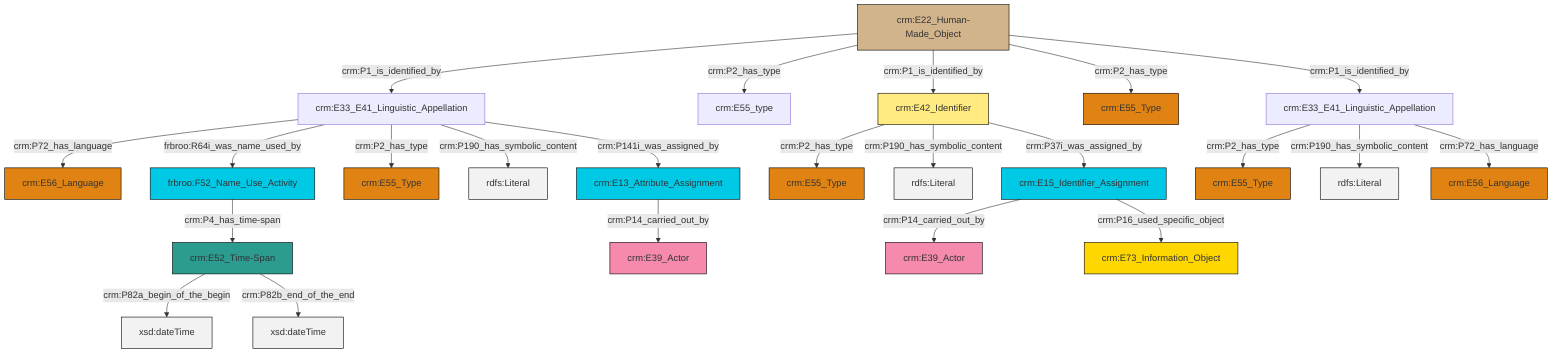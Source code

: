 graph TD
classDef Literal fill:#f2f2f2,stroke:#000000;
classDef CRM_Entity fill:#FFFFFF,stroke:#000000;
classDef Temporal_Entity fill:#00C9E6, stroke:#000000;
classDef Type fill:#E18312, stroke:#000000;
classDef Time-Span fill:#2C9C91, stroke:#000000;
classDef Appellation fill:#FFEB7F, stroke:#000000;
classDef Place fill:#008836, stroke:#000000;
classDef Persistent_Item fill:#B266B2, stroke:#000000;
classDef Conceptual_Object fill:#FFD700, stroke:#000000;
classDef Physical_Thing fill:#D2B48C, stroke:#000000;
classDef Actor fill:#f58aad, stroke:#000000;
classDef PC_Classes fill:#4ce600, stroke:#000000;
classDef Multi fill:#cccccc,stroke:#000000;

0["crm:E42_Identifier"]:::Appellation -->|crm:P2_has_type| 1["crm:E55_Type"]:::Type
2["crm:E33_E41_Linguistic_Appellation"]:::Default -->|crm:P2_has_type| 3["crm:E55_Type"]:::Type
6["crm:E33_E41_Linguistic_Appellation"]:::Default -->|crm:P72_has_language| 7["crm:E56_Language"]:::Type
8["crm:E52_Time-Span"]:::Time-Span -->|crm:P82a_begin_of_the_begin| 10[xsd:dateTime]:::Literal
2["crm:E33_E41_Linguistic_Appellation"]:::Default -->|crm:P190_has_symbolic_content| 17[rdfs:Literal]:::Literal
18["crm:E22_Human-Made_Object"]:::Physical_Thing -->|crm:P1_is_identified_by| 6["crm:E33_E41_Linguistic_Appellation"]:::Default
6["crm:E33_E41_Linguistic_Appellation"]:::Default -->|frbroo:R64i_was_name_used_by| 19["frbroo:F52_Name_Use_Activity"]:::Temporal_Entity
2["crm:E33_E41_Linguistic_Appellation"]:::Default -->|crm:P72_has_language| 20["crm:E56_Language"]:::Type
19["frbroo:F52_Name_Use_Activity"]:::Temporal_Entity -->|crm:P4_has_time-span| 8["crm:E52_Time-Span"]:::Time-Span
18["crm:E22_Human-Made_Object"]:::Physical_Thing -->|crm:P2_has_type| 21["crm:E55_type"]:::Default
6["crm:E33_E41_Linguistic_Appellation"]:::Default -->|crm:P2_has_type| 13["crm:E55_Type"]:::Type
8["crm:E52_Time-Span"]:::Time-Span -->|crm:P82b_end_of_the_end| 26[xsd:dateTime]:::Literal
18["crm:E22_Human-Made_Object"]:::Physical_Thing -->|crm:P1_is_identified_by| 0["crm:E42_Identifier"]:::Appellation
6["crm:E33_E41_Linguistic_Appellation"]:::Default -->|crm:P190_has_symbolic_content| 29[rdfs:Literal]:::Literal
0["crm:E42_Identifier"]:::Appellation -->|crm:P190_has_symbolic_content| 32[rdfs:Literal]:::Literal
0["crm:E42_Identifier"]:::Appellation -->|crm:P37i_was_assigned_by| 15["crm:E15_Identifier_Assignment"]:::Temporal_Entity
15["crm:E15_Identifier_Assignment"]:::Temporal_Entity -->|crm:P14_carried_out_by| 4["crm:E39_Actor"]:::Actor
18["crm:E22_Human-Made_Object"]:::Physical_Thing -->|crm:P2_has_type| 27["crm:E55_Type"]:::Type
15["crm:E15_Identifier_Assignment"]:::Temporal_Entity -->|crm:P16_used_specific_object| 34["crm:E73_Information_Object"]:::Conceptual_Object
6["crm:E33_E41_Linguistic_Appellation"]:::Default -->|crm:P141i_was_assigned_by| 39["crm:E13_Attribute_Assignment"]:::Temporal_Entity
39["crm:E13_Attribute_Assignment"]:::Temporal_Entity -->|crm:P14_carried_out_by| 11["crm:E39_Actor"]:::Actor
18["crm:E22_Human-Made_Object"]:::Physical_Thing -->|crm:P1_is_identified_by| 2["crm:E33_E41_Linguistic_Appellation"]:::Default